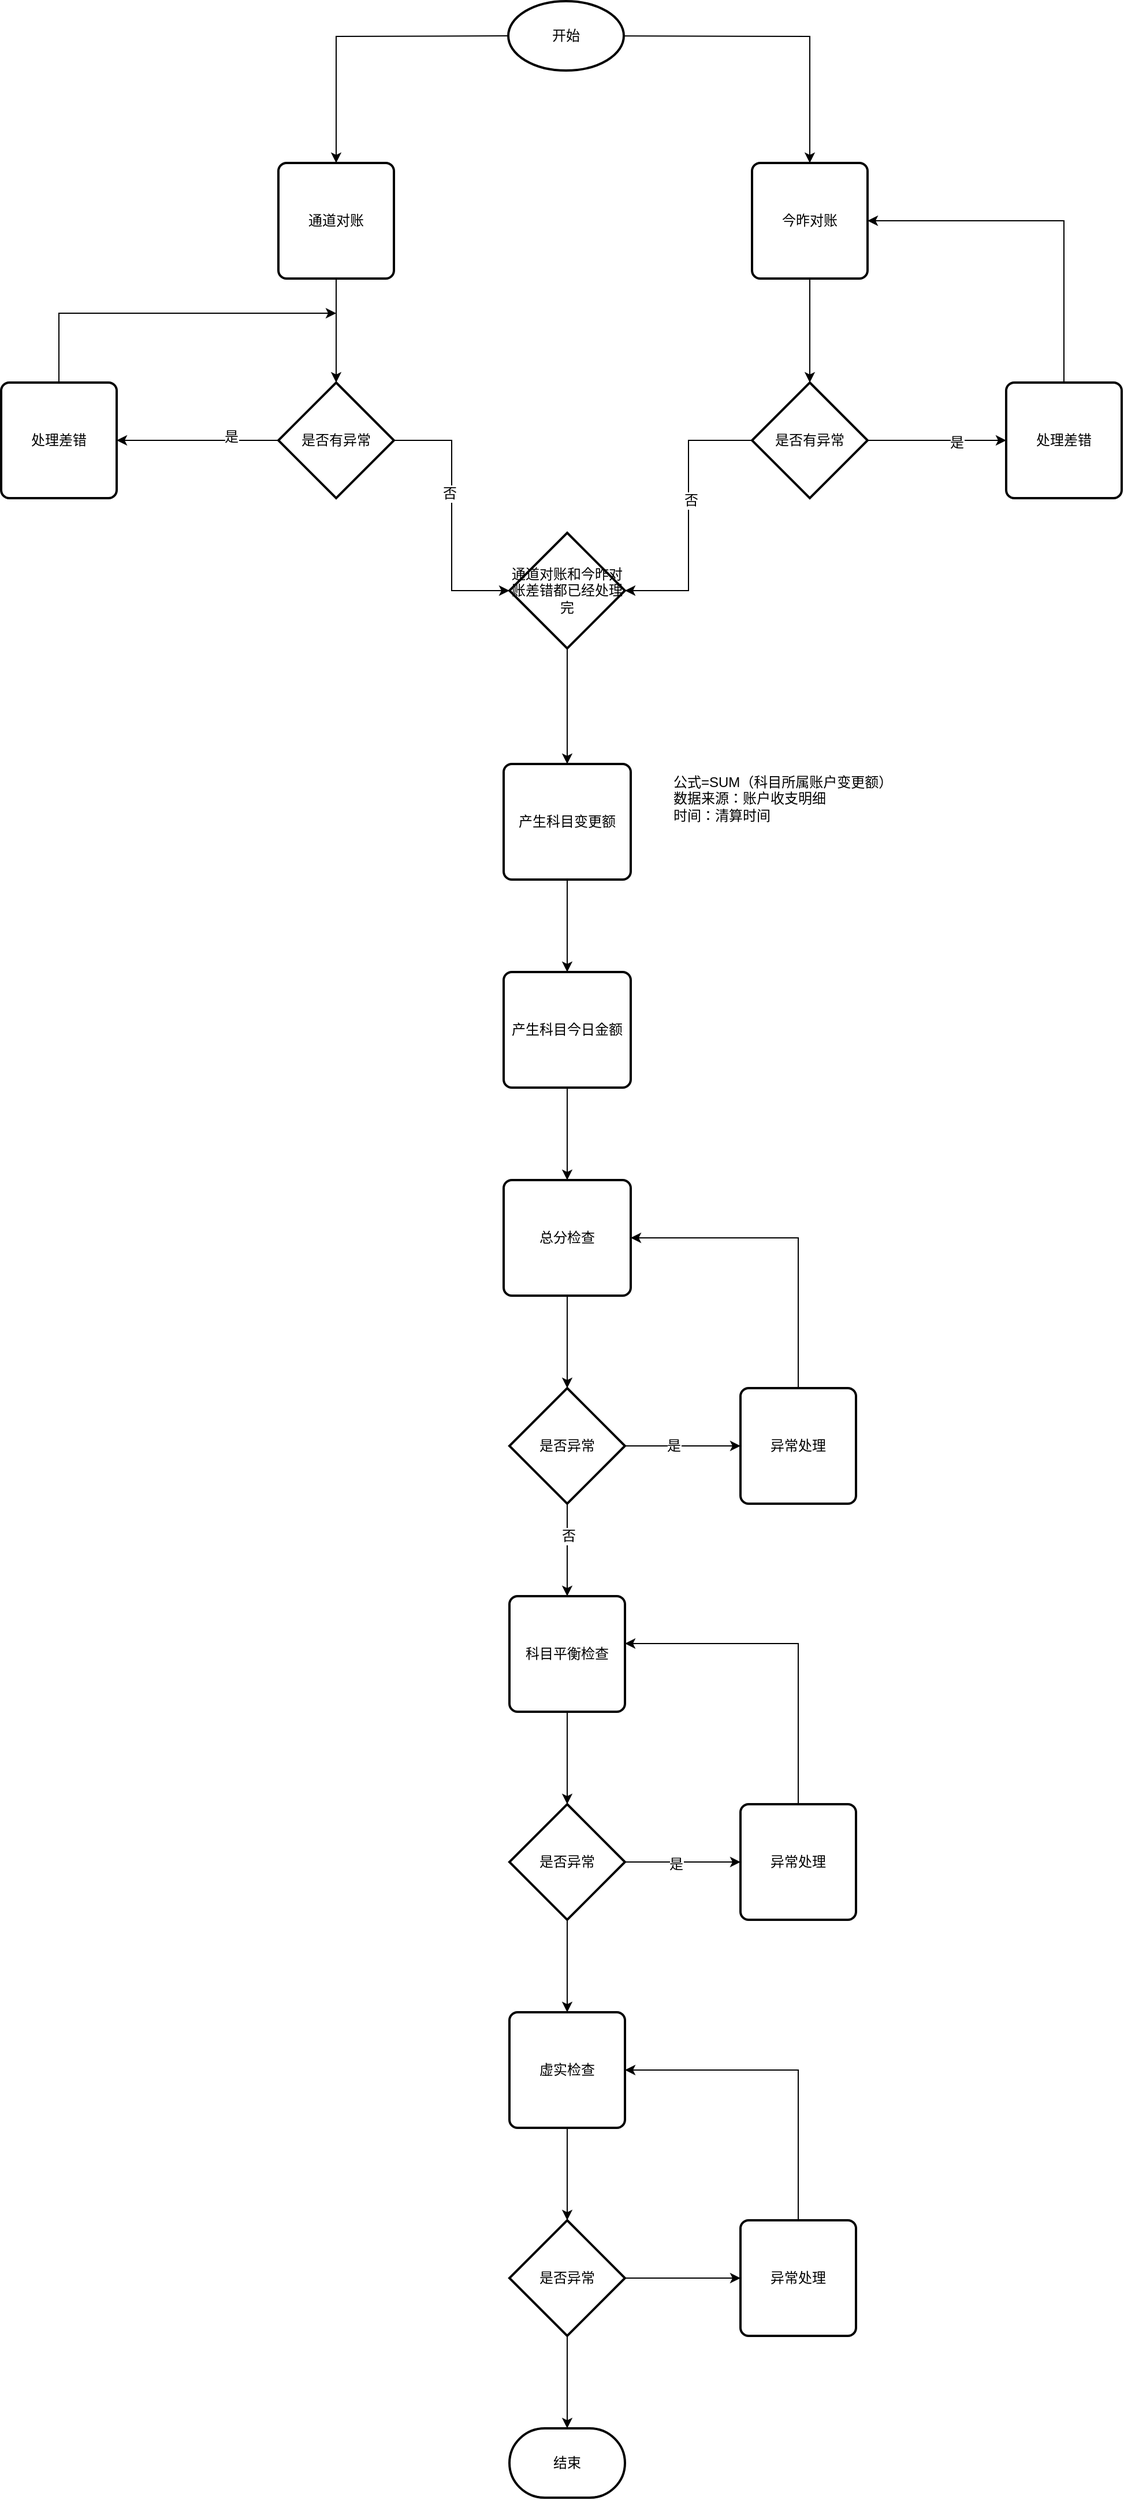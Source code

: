<mxfile version="10.7.3" type="github"><diagram id="JEMpjjQQiYPJ0WE5Wm2D" name="Page-1"><mxGraphModel dx="1993" dy="646" grid="1" gridSize="10" guides="1" tooltips="1" connect="1" arrows="1" fold="1" page="1" pageScale="1" pageWidth="827" pageHeight="1169" math="0" shadow="0"><root><mxCell id="0"/><mxCell id="1" parent="0"/><mxCell id="72Va8NHq2NacgdkDdbdW-1" style="edgeStyle=orthogonalEdgeStyle;rounded=0;orthogonalLoop=1;jettySize=auto;html=1;" edge="1" parent="1" target="Vv1YhOBb13TTygkUBVap-19"><mxGeometry relative="1" as="geometry"><mxPoint x="260" y="50" as="sourcePoint"/></mxGeometry></mxCell><mxCell id="72Va8NHq2NacgdkDdbdW-11" style="edgeStyle=orthogonalEdgeStyle;rounded=0;orthogonalLoop=1;jettySize=auto;html=1;entryX=0.5;entryY=0;entryDx=0;entryDy=0;" edge="1" parent="1" target="Vv1YhOBb13TTygkUBVap-5"><mxGeometry relative="1" as="geometry"><mxPoint x="200" y="50" as="sourcePoint"/></mxGeometry></mxCell><mxCell id="Vv1YhOBb13TTygkUBVap-1" value="开始" style="strokeWidth=2;html=1;shape=mxgraph.flowchart.start_1;whiteSpace=wrap;" parent="1" vertex="1"><mxGeometry x="199" y="20" width="100" height="60" as="geometry"/></mxCell><mxCell id="72Va8NHq2NacgdkDdbdW-13" style="edgeStyle=orthogonalEdgeStyle;rounded=0;orthogonalLoop=1;jettySize=auto;html=1;entryX=0.5;entryY=0;entryDx=0;entryDy=0;entryPerimeter=0;" edge="1" parent="1" source="Vv1YhOBb13TTygkUBVap-5" target="72Va8NHq2NacgdkDdbdW-12"><mxGeometry relative="1" as="geometry"/></mxCell><mxCell id="Vv1YhOBb13TTygkUBVap-5" value="通道对账" style="rounded=1;whiteSpace=wrap;html=1;absoluteArcSize=1;arcSize=14;strokeWidth=2;" parent="1" vertex="1"><mxGeometry y="160" width="100" height="100" as="geometry"/></mxCell><mxCell id="72Va8NHq2NacgdkDdbdW-27" style="edgeStyle=orthogonalEdgeStyle;rounded=0;orthogonalLoop=1;jettySize=auto;html=1;entryX=0.5;entryY=0;entryDx=0;entryDy=0;" edge="1" parent="1" source="Vv1YhOBb13TTygkUBVap-7" target="72Va8NHq2NacgdkDdbdW-26"><mxGeometry relative="1" as="geometry"/></mxCell><mxCell id="Vv1YhOBb13TTygkUBVap-7" value="通道对账和今昨对账差错都已经处理完" style="strokeWidth=2;html=1;shape=mxgraph.flowchart.decision;whiteSpace=wrap;" parent="1" vertex="1"><mxGeometry x="200" y="480" width="100" height="100" as="geometry"/></mxCell><mxCell id="72Va8NHq2NacgdkDdbdW-20" style="edgeStyle=orthogonalEdgeStyle;rounded=0;orthogonalLoop=1;jettySize=auto;html=1;entryX=1;entryY=0.5;entryDx=0;entryDy=0;" edge="1" parent="1" source="Vv1YhOBb13TTygkUBVap-11" target="Vv1YhOBb13TTygkUBVap-19"><mxGeometry relative="1" as="geometry"><Array as="points"><mxPoint x="680" y="210"/></Array></mxGeometry></mxCell><mxCell id="Vv1YhOBb13TTygkUBVap-11" value="处理差错" style="rounded=1;whiteSpace=wrap;html=1;absoluteArcSize=1;arcSize=14;strokeWidth=2;" parent="1" vertex="1"><mxGeometry x="630" y="350" width="100" height="100" as="geometry"/></mxCell><mxCell id="72Va8NHq2NacgdkDdbdW-3" style="edgeStyle=orthogonalEdgeStyle;rounded=0;orthogonalLoop=1;jettySize=auto;html=1;entryX=0.5;entryY=0;entryDx=0;entryDy=0;entryPerimeter=0;" edge="1" parent="1" source="Vv1YhOBb13TTygkUBVap-19" target="72Va8NHq2NacgdkDdbdW-2"><mxGeometry relative="1" as="geometry"/></mxCell><mxCell id="Vv1YhOBb13TTygkUBVap-19" value="今昨对账" style="rounded=1;whiteSpace=wrap;html=1;absoluteArcSize=1;arcSize=14;strokeWidth=2;" parent="1" vertex="1"><mxGeometry x="410" y="160" width="100" height="100" as="geometry"/></mxCell><mxCell id="Vv1YhOBb13TTygkUBVap-33" value="" style="edgeStyle=orthogonalEdgeStyle;rounded=0;orthogonalLoop=1;jettySize=auto;html=1;" parent="1" source="Vv1YhOBb13TTygkUBVap-31" target="Vv1YhOBb13TTygkUBVap-32" edge="1"><mxGeometry relative="1" as="geometry"/></mxCell><mxCell id="Vv1YhOBb13TTygkUBVap-31" value="产生科目今日金额" style="rounded=1;whiteSpace=wrap;html=1;absoluteArcSize=1;arcSize=14;strokeWidth=2;" parent="1" vertex="1"><mxGeometry x="195" y="860" width="110" height="100" as="geometry"/></mxCell><mxCell id="Vv1YhOBb13TTygkUBVap-35" style="edgeStyle=orthogonalEdgeStyle;rounded=0;orthogonalLoop=1;jettySize=auto;html=1;entryX=0.5;entryY=0;entryDx=0;entryDy=0;entryPerimeter=0;" parent="1" source="Vv1YhOBb13TTygkUBVap-32" target="Vv1YhOBb13TTygkUBVap-34" edge="1"><mxGeometry relative="1" as="geometry"/></mxCell><mxCell id="Vv1YhOBb13TTygkUBVap-32" value="总分检查" style="rounded=1;whiteSpace=wrap;html=1;absoluteArcSize=1;arcSize=14;strokeWidth=2;" parent="1" vertex="1"><mxGeometry x="195" y="1040" width="110" height="100" as="geometry"/></mxCell><mxCell id="Vv1YhOBb13TTygkUBVap-39" style="edgeStyle=orthogonalEdgeStyle;rounded=0;orthogonalLoop=1;jettySize=auto;html=1;entryX=0;entryY=0.5;entryDx=0;entryDy=0;" parent="1" source="Vv1YhOBb13TTygkUBVap-34" target="Vv1YhOBb13TTygkUBVap-38" edge="1"><mxGeometry relative="1" as="geometry"/></mxCell><mxCell id="Vv1YhOBb13TTygkUBVap-40" value="是" style="text;html=1;resizable=0;points=[];align=center;verticalAlign=middle;labelBackgroundColor=#ffffff;" parent="Vv1YhOBb13TTygkUBVap-39" vertex="1" connectable="0"><mxGeometry x="-0.16" relative="1" as="geometry"><mxPoint as="offset"/></mxGeometry></mxCell><mxCell id="Vv1YhOBb13TTygkUBVap-45" style="edgeStyle=orthogonalEdgeStyle;rounded=0;orthogonalLoop=1;jettySize=auto;html=1;entryX=0.5;entryY=0;entryDx=0;entryDy=0;" parent="1" source="Vv1YhOBb13TTygkUBVap-34" target="Vv1YhOBb13TTygkUBVap-44" edge="1"><mxGeometry relative="1" as="geometry"/></mxCell><mxCell id="Vv1YhOBb13TTygkUBVap-46" value="否" style="text;html=1;resizable=0;points=[];align=center;verticalAlign=middle;labelBackgroundColor=#ffffff;" parent="Vv1YhOBb13TTygkUBVap-45" vertex="1" connectable="0"><mxGeometry x="-0.3" y="1" relative="1" as="geometry"><mxPoint as="offset"/></mxGeometry></mxCell><mxCell id="Vv1YhOBb13TTygkUBVap-34" value="是否异常" style="strokeWidth=2;html=1;shape=mxgraph.flowchart.decision;whiteSpace=wrap;" parent="1" vertex="1"><mxGeometry x="200" y="1220" width="100" height="100" as="geometry"/></mxCell><mxCell id="Vv1YhOBb13TTygkUBVap-42" value="" style="edgeStyle=orthogonalEdgeStyle;rounded=0;orthogonalLoop=1;jettySize=auto;html=1;entryX=1;entryY=0.5;entryDx=0;entryDy=0;" parent="1" source="Vv1YhOBb13TTygkUBVap-38" target="Vv1YhOBb13TTygkUBVap-32" edge="1"><mxGeometry relative="1" as="geometry"><mxPoint x="250" y="1170" as="targetPoint"/><Array as="points"><mxPoint x="450" y="1090"/></Array></mxGeometry></mxCell><mxCell id="Vv1YhOBb13TTygkUBVap-38" value="异常处理" style="rounded=1;whiteSpace=wrap;html=1;absoluteArcSize=1;arcSize=14;strokeWidth=2;" parent="1" vertex="1"><mxGeometry x="400" y="1220" width="100" height="100" as="geometry"/></mxCell><mxCell id="Vv1YhOBb13TTygkUBVap-48" style="edgeStyle=orthogonalEdgeStyle;rounded=0;orthogonalLoop=1;jettySize=auto;html=1;entryX=0.5;entryY=0;entryDx=0;entryDy=0;entryPerimeter=0;" parent="1" source="Vv1YhOBb13TTygkUBVap-44" target="Vv1YhOBb13TTygkUBVap-47" edge="1"><mxGeometry relative="1" as="geometry"/></mxCell><mxCell id="Vv1YhOBb13TTygkUBVap-44" value="科目平衡检查" style="rounded=1;whiteSpace=wrap;html=1;absoluteArcSize=1;arcSize=14;strokeWidth=2;" parent="1" vertex="1"><mxGeometry x="200" y="1400" width="100" height="100" as="geometry"/></mxCell><mxCell id="Vv1YhOBb13TTygkUBVap-50" style="edgeStyle=orthogonalEdgeStyle;rounded=0;orthogonalLoop=1;jettySize=auto;html=1;entryX=0;entryY=0.5;entryDx=0;entryDy=0;" parent="1" source="Vv1YhOBb13TTygkUBVap-47" target="Vv1YhOBb13TTygkUBVap-49" edge="1"><mxGeometry relative="1" as="geometry"/></mxCell><mxCell id="Vv1YhOBb13TTygkUBVap-53" value="是" style="text;html=1;resizable=0;points=[];align=center;verticalAlign=middle;labelBackgroundColor=#ffffff;" parent="Vv1YhOBb13TTygkUBVap-50" vertex="1" connectable="0"><mxGeometry x="-0.12" y="-2" relative="1" as="geometry"><mxPoint as="offset"/></mxGeometry></mxCell><mxCell id="Vv1YhOBb13TTygkUBVap-55" style="edgeStyle=orthogonalEdgeStyle;rounded=0;orthogonalLoop=1;jettySize=auto;html=1;entryX=0.5;entryY=0;entryDx=0;entryDy=0;" parent="1" source="Vv1YhOBb13TTygkUBVap-47" target="Vv1YhOBb13TTygkUBVap-54" edge="1"><mxGeometry relative="1" as="geometry"/></mxCell><mxCell id="Vv1YhOBb13TTygkUBVap-47" value="是否异常" style="strokeWidth=2;html=1;shape=mxgraph.flowchart.decision;whiteSpace=wrap;" parent="1" vertex="1"><mxGeometry x="200" y="1580" width="100" height="100" as="geometry"/></mxCell><mxCell id="Vv1YhOBb13TTygkUBVap-52" value="" style="edgeStyle=orthogonalEdgeStyle;rounded=0;orthogonalLoop=1;jettySize=auto;html=1;entryX=1;entryY=0.41;entryDx=0;entryDy=0;entryPerimeter=0;" parent="1" source="Vv1YhOBb13TTygkUBVap-49" target="Vv1YhOBb13TTygkUBVap-44" edge="1"><mxGeometry relative="1" as="geometry"><mxPoint x="450" y="1500" as="targetPoint"/><Array as="points"><mxPoint x="450" y="1441"/></Array></mxGeometry></mxCell><mxCell id="Vv1YhOBb13TTygkUBVap-49" value="异常处理" style="rounded=1;whiteSpace=wrap;html=1;absoluteArcSize=1;arcSize=14;strokeWidth=2;" parent="1" vertex="1"><mxGeometry x="400" y="1580" width="100" height="100" as="geometry"/></mxCell><mxCell id="Vv1YhOBb13TTygkUBVap-59" style="edgeStyle=orthogonalEdgeStyle;rounded=0;orthogonalLoop=1;jettySize=auto;html=1;" parent="1" source="Vv1YhOBb13TTygkUBVap-54" target="Vv1YhOBb13TTygkUBVap-56" edge="1"><mxGeometry relative="1" as="geometry"/></mxCell><mxCell id="Vv1YhOBb13TTygkUBVap-54" value="虚实检查" style="rounded=1;whiteSpace=wrap;html=1;absoluteArcSize=1;arcSize=14;strokeWidth=2;" parent="1" vertex="1"><mxGeometry x="200" y="1760" width="100" height="100" as="geometry"/></mxCell><mxCell id="Vv1YhOBb13TTygkUBVap-58" style="edgeStyle=orthogonalEdgeStyle;rounded=0;orthogonalLoop=1;jettySize=auto;html=1;" parent="1" source="Vv1YhOBb13TTygkUBVap-56" target="Vv1YhOBb13TTygkUBVap-57" edge="1"><mxGeometry relative="1" as="geometry"/></mxCell><mxCell id="Vv1YhOBb13TTygkUBVap-61" style="edgeStyle=orthogonalEdgeStyle;rounded=0;orthogonalLoop=1;jettySize=auto;html=1;entryX=0;entryY=0.5;entryDx=0;entryDy=0;" parent="1" source="Vv1YhOBb13TTygkUBVap-56" target="Vv1YhOBb13TTygkUBVap-60" edge="1"><mxGeometry relative="1" as="geometry"/></mxCell><mxCell id="Vv1YhOBb13TTygkUBVap-56" value="是否异常" style="strokeWidth=2;html=1;shape=mxgraph.flowchart.decision;whiteSpace=wrap;" parent="1" vertex="1"><mxGeometry x="200" y="1940" width="100" height="100" as="geometry"/></mxCell><mxCell id="Vv1YhOBb13TTygkUBVap-57" value="结束" style="strokeWidth=2;html=1;shape=mxgraph.flowchart.terminator;whiteSpace=wrap;" parent="1" vertex="1"><mxGeometry x="200" y="2120" width="100" height="60" as="geometry"/></mxCell><mxCell id="Vv1YhOBb13TTygkUBVap-63" value="" style="edgeStyle=orthogonalEdgeStyle;rounded=0;orthogonalLoop=1;jettySize=auto;html=1;entryX=1;entryY=0.5;entryDx=0;entryDy=0;" parent="1" source="Vv1YhOBb13TTygkUBVap-60" target="Vv1YhOBb13TTygkUBVap-54" edge="1"><mxGeometry relative="1" as="geometry"><mxPoint x="450" y="1860" as="targetPoint"/><Array as="points"><mxPoint x="450" y="1810"/></Array></mxGeometry></mxCell><mxCell id="Vv1YhOBb13TTygkUBVap-60" value="异常处理" style="rounded=1;whiteSpace=wrap;html=1;absoluteArcSize=1;arcSize=14;strokeWidth=2;" parent="1" vertex="1"><mxGeometry x="400" y="1940" width="100" height="100" as="geometry"/></mxCell><mxCell id="72Va8NHq2NacgdkDdbdW-15" style="edgeStyle=orthogonalEdgeStyle;rounded=0;orthogonalLoop=1;jettySize=auto;html=1;entryX=1;entryY=0.5;entryDx=0;entryDy=0;entryPerimeter=0;" edge="1" parent="1" source="72Va8NHq2NacgdkDdbdW-2" target="Vv1YhOBb13TTygkUBVap-7"><mxGeometry relative="1" as="geometry"/></mxCell><mxCell id="72Va8NHq2NacgdkDdbdW-17" value="否" style="text;html=1;resizable=0;points=[];align=center;verticalAlign=middle;labelBackgroundColor=#ffffff;" vertex="1" connectable="0" parent="72Va8NHq2NacgdkDdbdW-15"><mxGeometry x="-0.108" y="2" relative="1" as="geometry"><mxPoint as="offset"/></mxGeometry></mxCell><mxCell id="72Va8NHq2NacgdkDdbdW-18" style="edgeStyle=orthogonalEdgeStyle;rounded=0;orthogonalLoop=1;jettySize=auto;html=1;entryX=0;entryY=0.5;entryDx=0;entryDy=0;" edge="1" parent="1" source="72Va8NHq2NacgdkDdbdW-2" target="Vv1YhOBb13TTygkUBVap-11"><mxGeometry relative="1" as="geometry"/></mxCell><mxCell id="72Va8NHq2NacgdkDdbdW-19" value="是" style="text;html=1;resizable=0;points=[];align=center;verticalAlign=middle;labelBackgroundColor=#ffffff;" vertex="1" connectable="0" parent="72Va8NHq2NacgdkDdbdW-18"><mxGeometry x="0.283" y="-2" relative="1" as="geometry"><mxPoint as="offset"/></mxGeometry></mxCell><mxCell id="72Va8NHq2NacgdkDdbdW-2" value="是否有异常" style="strokeWidth=2;html=1;shape=mxgraph.flowchart.decision;whiteSpace=wrap;" vertex="1" parent="1"><mxGeometry x="410" y="350" width="100" height="100" as="geometry"/></mxCell><mxCell id="72Va8NHq2NacgdkDdbdW-14" style="edgeStyle=orthogonalEdgeStyle;rounded=0;orthogonalLoop=1;jettySize=auto;html=1;entryX=0;entryY=0.5;entryDx=0;entryDy=0;entryPerimeter=0;" edge="1" parent="1" source="72Va8NHq2NacgdkDdbdW-12" target="Vv1YhOBb13TTygkUBVap-7"><mxGeometry relative="1" as="geometry"/></mxCell><mxCell id="72Va8NHq2NacgdkDdbdW-16" value="否" style="text;html=1;resizable=0;points=[];align=center;verticalAlign=middle;labelBackgroundColor=#ffffff;" vertex="1" connectable="0" parent="72Va8NHq2NacgdkDdbdW-14"><mxGeometry x="-0.165" y="-2" relative="1" as="geometry"><mxPoint as="offset"/></mxGeometry></mxCell><mxCell id="72Va8NHq2NacgdkDdbdW-23" style="edgeStyle=orthogonalEdgeStyle;rounded=0;orthogonalLoop=1;jettySize=auto;html=1;entryX=1;entryY=0.5;entryDx=0;entryDy=0;" edge="1" parent="1" source="72Va8NHq2NacgdkDdbdW-12" target="72Va8NHq2NacgdkDdbdW-21"><mxGeometry relative="1" as="geometry"/></mxCell><mxCell id="72Va8NHq2NacgdkDdbdW-24" value="是" style="text;html=1;resizable=0;points=[];align=center;verticalAlign=middle;labelBackgroundColor=#ffffff;" vertex="1" connectable="0" parent="72Va8NHq2NacgdkDdbdW-23"><mxGeometry x="-0.414" y="-3" relative="1" as="geometry"><mxPoint as="offset"/></mxGeometry></mxCell><mxCell id="72Va8NHq2NacgdkDdbdW-12" value="是否有异常" style="strokeWidth=2;html=1;shape=mxgraph.flowchart.decision;whiteSpace=wrap;" vertex="1" parent="1"><mxGeometry y="350" width="100" height="100" as="geometry"/></mxCell><mxCell id="72Va8NHq2NacgdkDdbdW-22" style="edgeStyle=orthogonalEdgeStyle;rounded=0;orthogonalLoop=1;jettySize=auto;html=1;" edge="1" parent="1" source="72Va8NHq2NacgdkDdbdW-21"><mxGeometry relative="1" as="geometry"><mxPoint x="50" y="290" as="targetPoint"/><Array as="points"><mxPoint x="-190" y="290"/><mxPoint y="290"/></Array></mxGeometry></mxCell><mxCell id="72Va8NHq2NacgdkDdbdW-21" value="处理差错" style="rounded=1;whiteSpace=wrap;html=1;absoluteArcSize=1;arcSize=14;strokeWidth=2;" vertex="1" parent="1"><mxGeometry x="-240" y="350" width="100" height="100" as="geometry"/></mxCell><mxCell id="72Va8NHq2NacgdkDdbdW-28" style="edgeStyle=orthogonalEdgeStyle;rounded=0;orthogonalLoop=1;jettySize=auto;html=1;" edge="1" parent="1" source="72Va8NHq2NacgdkDdbdW-26" target="Vv1YhOBb13TTygkUBVap-31"><mxGeometry relative="1" as="geometry"/></mxCell><mxCell id="72Va8NHq2NacgdkDdbdW-26" value="产生科目变更额" style="rounded=1;whiteSpace=wrap;html=1;absoluteArcSize=1;arcSize=14;strokeWidth=2;" vertex="1" parent="1"><mxGeometry x="195" y="680" width="110" height="100" as="geometry"/></mxCell><mxCell id="72Va8NHq2NacgdkDdbdW-29" value="公式=SUM（科目所属账户变更额）&lt;br&gt;数据来源：账户收支明细&lt;br&gt;时间：清算时间&lt;br&gt;" style="text;html=1;strokeColor=none;fillColor=none;align=left;verticalAlign=middle;whiteSpace=wrap;rounded=0;" vertex="1" parent="1"><mxGeometry x="340" y="660" width="300" height="100" as="geometry"/></mxCell></root></mxGraphModel></diagram></mxfile>